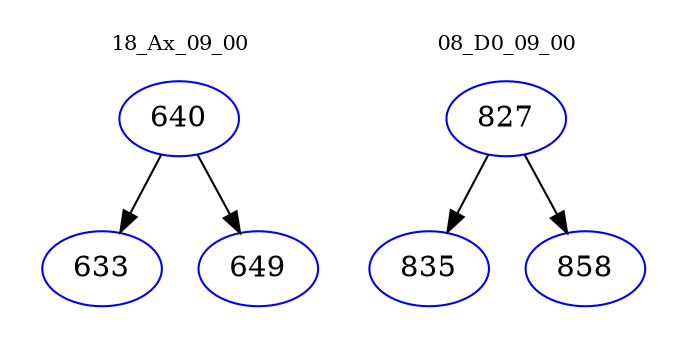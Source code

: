 digraph{
subgraph cluster_0 {
color = white
label = "18_Ax_09_00";
fontsize=10;
T0_640 [label="640", color="blue"]
T0_640 -> T0_633 [color="black"]
T0_633 [label="633", color="blue"]
T0_640 -> T0_649 [color="black"]
T0_649 [label="649", color="blue"]
}
subgraph cluster_1 {
color = white
label = "08_D0_09_00";
fontsize=10;
T1_827 [label="827", color="blue"]
T1_827 -> T1_835 [color="black"]
T1_835 [label="835", color="blue"]
T1_827 -> T1_858 [color="black"]
T1_858 [label="858", color="blue"]
}
}
